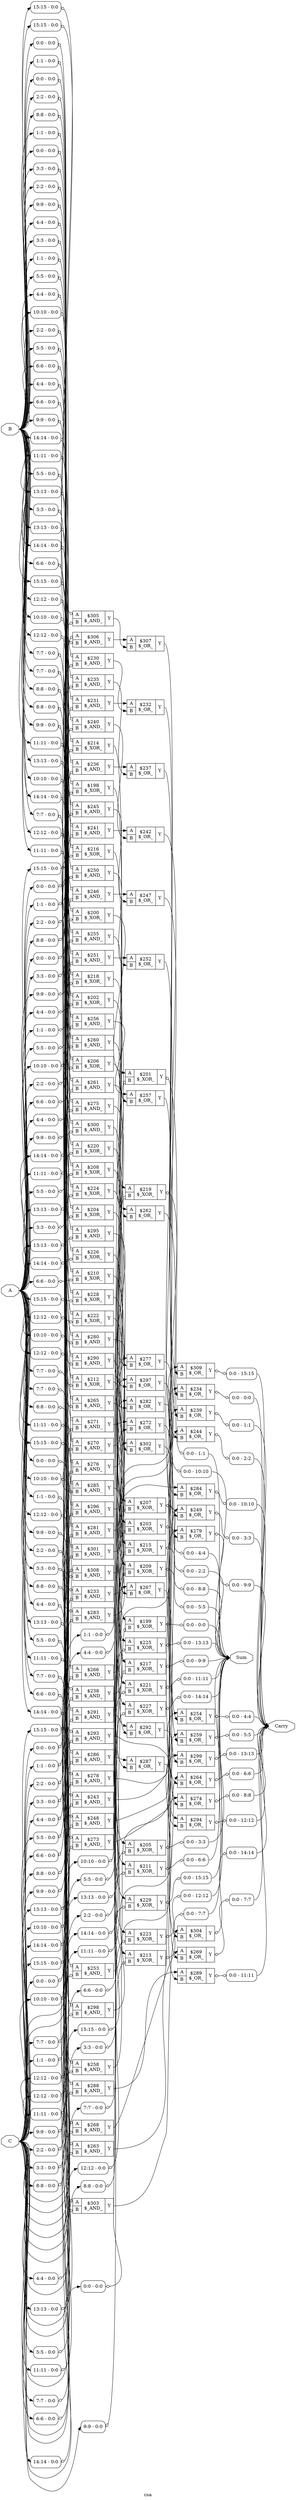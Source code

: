 digraph "csa" {
label="csa";
rankdir="LR";
remincross=true;
n81 [ shape=octagon, label="A", color="black", fontcolor="black" ];
n82 [ shape=octagon, label="B", color="black", fontcolor="black" ];
n83 [ shape=octagon, label="C", color="black", fontcolor="black" ];
n84 [ shape=octagon, label="Carry", color="black", fontcolor="black" ];
n85 [ shape=octagon, label="Sum", color="black", fontcolor="black" ];
c87 [ shape=record, label="{{<p81> A|<p82> B}|$198\n$_XOR_|{<p86> Y}}",  ];
x0 [ shape=record, style=rounded, label="<s0> 0:0 - 0:0 ", color="black", fontcolor="black" ];
x0:e -> c87:p81:w [arrowhead=odiamond, arrowtail=odiamond, dir=both, color="black", fontcolor="black", label=""];
x1 [ shape=record, style=rounded, label="<s0> 0:0 - 0:0 ", color="black", fontcolor="black" ];
x1:e -> c87:p82:w [arrowhead=odiamond, arrowtail=odiamond, dir=both, color="black", fontcolor="black", label=""];
c88 [ shape=record, label="{{<p81> A|<p82> B}|$199\n$_XOR_|{<p86> Y}}",  ];
x2 [ shape=record, style=rounded, label="<s0> 0:0 - 0:0 ", color="black", fontcolor="black" ];
x2:e -> c88:p82:w [arrowhead=odiamond, arrowtail=odiamond, dir=both, color="black", fontcolor="black", label=""];
x3 [ shape=record, style=rounded, label="<s0> 0:0 - 0:0 ", color="black", fontcolor="black" ];
c88:p86:e -> x3:w [arrowhead=odiamond, arrowtail=odiamond, dir=both, color="black", fontcolor="black", label=""];
c89 [ shape=record, label="{{<p81> A|<p82> B}|$200\n$_XOR_|{<p86> Y}}",  ];
x4 [ shape=record, style=rounded, label="<s0> 1:1 - 0:0 ", color="black", fontcolor="black" ];
x4:e -> c89:p81:w [arrowhead=odiamond, arrowtail=odiamond, dir=both, color="black", fontcolor="black", label=""];
x5 [ shape=record, style=rounded, label="<s0> 1:1 - 0:0 ", color="black", fontcolor="black" ];
x5:e -> c89:p82:w [arrowhead=odiamond, arrowtail=odiamond, dir=both, color="black", fontcolor="black", label=""];
c90 [ shape=record, label="{{<p81> A|<p82> B}|$201\n$_XOR_|{<p86> Y}}",  ];
x6 [ shape=record, style=rounded, label="<s0> 1:1 - 0:0 ", color="black", fontcolor="black" ];
x6:e -> c90:p82:w [arrowhead=odiamond, arrowtail=odiamond, dir=both, color="black", fontcolor="black", label=""];
x7 [ shape=record, style=rounded, label="<s0> 0:0 - 1:1 ", color="black", fontcolor="black" ];
c90:p86:e -> x7:w [arrowhead=odiamond, arrowtail=odiamond, dir=both, color="black", fontcolor="black", label=""];
c91 [ shape=record, label="{{<p81> A|<p82> B}|$202\n$_XOR_|{<p86> Y}}",  ];
x8 [ shape=record, style=rounded, label="<s0> 2:2 - 0:0 ", color="black", fontcolor="black" ];
x8:e -> c91:p81:w [arrowhead=odiamond, arrowtail=odiamond, dir=both, color="black", fontcolor="black", label=""];
x9 [ shape=record, style=rounded, label="<s0> 2:2 - 0:0 ", color="black", fontcolor="black" ];
x9:e -> c91:p82:w [arrowhead=odiamond, arrowtail=odiamond, dir=both, color="black", fontcolor="black", label=""];
c92 [ shape=record, label="{{<p81> A|<p82> B}|$203\n$_XOR_|{<p86> Y}}",  ];
x10 [ shape=record, style=rounded, label="<s0> 2:2 - 0:0 ", color="black", fontcolor="black" ];
x10:e -> c92:p82:w [arrowhead=odiamond, arrowtail=odiamond, dir=both, color="black", fontcolor="black", label=""];
x11 [ shape=record, style=rounded, label="<s0> 0:0 - 2:2 ", color="black", fontcolor="black" ];
c92:p86:e -> x11:w [arrowhead=odiamond, arrowtail=odiamond, dir=both, color="black", fontcolor="black", label=""];
c93 [ shape=record, label="{{<p81> A|<p82> B}|$204\n$_XOR_|{<p86> Y}}",  ];
x12 [ shape=record, style=rounded, label="<s0> 3:3 - 0:0 ", color="black", fontcolor="black" ];
x12:e -> c93:p81:w [arrowhead=odiamond, arrowtail=odiamond, dir=both, color="black", fontcolor="black", label=""];
x13 [ shape=record, style=rounded, label="<s0> 3:3 - 0:0 ", color="black", fontcolor="black" ];
x13:e -> c93:p82:w [arrowhead=odiamond, arrowtail=odiamond, dir=both, color="black", fontcolor="black", label=""];
c94 [ shape=record, label="{{<p81> A|<p82> B}|$205\n$_XOR_|{<p86> Y}}",  ];
x14 [ shape=record, style=rounded, label="<s0> 3:3 - 0:0 ", color="black", fontcolor="black" ];
x14:e -> c94:p82:w [arrowhead=odiamond, arrowtail=odiamond, dir=both, color="black", fontcolor="black", label=""];
x15 [ shape=record, style=rounded, label="<s0> 0:0 - 3:3 ", color="black", fontcolor="black" ];
c94:p86:e -> x15:w [arrowhead=odiamond, arrowtail=odiamond, dir=both, color="black", fontcolor="black", label=""];
c95 [ shape=record, label="{{<p81> A|<p82> B}|$206\n$_XOR_|{<p86> Y}}",  ];
x16 [ shape=record, style=rounded, label="<s0> 4:4 - 0:0 ", color="black", fontcolor="black" ];
x16:e -> c95:p81:w [arrowhead=odiamond, arrowtail=odiamond, dir=both, color="black", fontcolor="black", label=""];
x17 [ shape=record, style=rounded, label="<s0> 4:4 - 0:0 ", color="black", fontcolor="black" ];
x17:e -> c95:p82:w [arrowhead=odiamond, arrowtail=odiamond, dir=both, color="black", fontcolor="black", label=""];
c96 [ shape=record, label="{{<p81> A|<p82> B}|$207\n$_XOR_|{<p86> Y}}",  ];
x18 [ shape=record, style=rounded, label="<s0> 4:4 - 0:0 ", color="black", fontcolor="black" ];
x18:e -> c96:p82:w [arrowhead=odiamond, arrowtail=odiamond, dir=both, color="black", fontcolor="black", label=""];
x19 [ shape=record, style=rounded, label="<s0> 0:0 - 4:4 ", color="black", fontcolor="black" ];
c96:p86:e -> x19:w [arrowhead=odiamond, arrowtail=odiamond, dir=both, color="black", fontcolor="black", label=""];
c97 [ shape=record, label="{{<p81> A|<p82> B}|$208\n$_XOR_|{<p86> Y}}",  ];
x20 [ shape=record, style=rounded, label="<s0> 5:5 - 0:0 ", color="black", fontcolor="black" ];
x20:e -> c97:p81:w [arrowhead=odiamond, arrowtail=odiamond, dir=both, color="black", fontcolor="black", label=""];
x21 [ shape=record, style=rounded, label="<s0> 5:5 - 0:0 ", color="black", fontcolor="black" ];
x21:e -> c97:p82:w [arrowhead=odiamond, arrowtail=odiamond, dir=both, color="black", fontcolor="black", label=""];
c98 [ shape=record, label="{{<p81> A|<p82> B}|$209\n$_XOR_|{<p86> Y}}",  ];
x22 [ shape=record, style=rounded, label="<s0> 5:5 - 0:0 ", color="black", fontcolor="black" ];
x22:e -> c98:p82:w [arrowhead=odiamond, arrowtail=odiamond, dir=both, color="black", fontcolor="black", label=""];
x23 [ shape=record, style=rounded, label="<s0> 0:0 - 5:5 ", color="black", fontcolor="black" ];
c98:p86:e -> x23:w [arrowhead=odiamond, arrowtail=odiamond, dir=both, color="black", fontcolor="black", label=""];
c99 [ shape=record, label="{{<p81> A|<p82> B}|$210\n$_XOR_|{<p86> Y}}",  ];
x24 [ shape=record, style=rounded, label="<s0> 6:6 - 0:0 ", color="black", fontcolor="black" ];
x24:e -> c99:p81:w [arrowhead=odiamond, arrowtail=odiamond, dir=both, color="black", fontcolor="black", label=""];
x25 [ shape=record, style=rounded, label="<s0> 6:6 - 0:0 ", color="black", fontcolor="black" ];
x25:e -> c99:p82:w [arrowhead=odiamond, arrowtail=odiamond, dir=both, color="black", fontcolor="black", label=""];
c100 [ shape=record, label="{{<p81> A|<p82> B}|$211\n$_XOR_|{<p86> Y}}",  ];
x26 [ shape=record, style=rounded, label="<s0> 6:6 - 0:0 ", color="black", fontcolor="black" ];
x26:e -> c100:p82:w [arrowhead=odiamond, arrowtail=odiamond, dir=both, color="black", fontcolor="black", label=""];
x27 [ shape=record, style=rounded, label="<s0> 0:0 - 6:6 ", color="black", fontcolor="black" ];
c100:p86:e -> x27:w [arrowhead=odiamond, arrowtail=odiamond, dir=both, color="black", fontcolor="black", label=""];
c101 [ shape=record, label="{{<p81> A|<p82> B}|$212\n$_XOR_|{<p86> Y}}",  ];
x28 [ shape=record, style=rounded, label="<s0> 7:7 - 0:0 ", color="black", fontcolor="black" ];
x28:e -> c101:p81:w [arrowhead=odiamond, arrowtail=odiamond, dir=both, color="black", fontcolor="black", label=""];
x29 [ shape=record, style=rounded, label="<s0> 7:7 - 0:0 ", color="black", fontcolor="black" ];
x29:e -> c101:p82:w [arrowhead=odiamond, arrowtail=odiamond, dir=both, color="black", fontcolor="black", label=""];
c102 [ shape=record, label="{{<p81> A|<p82> B}|$213\n$_XOR_|{<p86> Y}}",  ];
x30 [ shape=record, style=rounded, label="<s0> 7:7 - 0:0 ", color="black", fontcolor="black" ];
x30:e -> c102:p82:w [arrowhead=odiamond, arrowtail=odiamond, dir=both, color="black", fontcolor="black", label=""];
x31 [ shape=record, style=rounded, label="<s0> 0:0 - 7:7 ", color="black", fontcolor="black" ];
c102:p86:e -> x31:w [arrowhead=odiamond, arrowtail=odiamond, dir=both, color="black", fontcolor="black", label=""];
c103 [ shape=record, label="{{<p81> A|<p82> B}|$214\n$_XOR_|{<p86> Y}}",  ];
x32 [ shape=record, style=rounded, label="<s0> 8:8 - 0:0 ", color="black", fontcolor="black" ];
x32:e -> c103:p81:w [arrowhead=odiamond, arrowtail=odiamond, dir=both, color="black", fontcolor="black", label=""];
x33 [ shape=record, style=rounded, label="<s0> 8:8 - 0:0 ", color="black", fontcolor="black" ];
x33:e -> c103:p82:w [arrowhead=odiamond, arrowtail=odiamond, dir=both, color="black", fontcolor="black", label=""];
c104 [ shape=record, label="{{<p81> A|<p82> B}|$215\n$_XOR_|{<p86> Y}}",  ];
x34 [ shape=record, style=rounded, label="<s0> 8:8 - 0:0 ", color="black", fontcolor="black" ];
x34:e -> c104:p82:w [arrowhead=odiamond, arrowtail=odiamond, dir=both, color="black", fontcolor="black", label=""];
x35 [ shape=record, style=rounded, label="<s0> 0:0 - 8:8 ", color="black", fontcolor="black" ];
c104:p86:e -> x35:w [arrowhead=odiamond, arrowtail=odiamond, dir=both, color="black", fontcolor="black", label=""];
c105 [ shape=record, label="{{<p81> A|<p82> B}|$216\n$_XOR_|{<p86> Y}}",  ];
x36 [ shape=record, style=rounded, label="<s0> 9:9 - 0:0 ", color="black", fontcolor="black" ];
x36:e -> c105:p81:w [arrowhead=odiamond, arrowtail=odiamond, dir=both, color="black", fontcolor="black", label=""];
x37 [ shape=record, style=rounded, label="<s0> 9:9 - 0:0 ", color="black", fontcolor="black" ];
x37:e -> c105:p82:w [arrowhead=odiamond, arrowtail=odiamond, dir=both, color="black", fontcolor="black", label=""];
c106 [ shape=record, label="{{<p81> A|<p82> B}|$217\n$_XOR_|{<p86> Y}}",  ];
x38 [ shape=record, style=rounded, label="<s0> 9:9 - 0:0 ", color="black", fontcolor="black" ];
x38:e -> c106:p82:w [arrowhead=odiamond, arrowtail=odiamond, dir=both, color="black", fontcolor="black", label=""];
x39 [ shape=record, style=rounded, label="<s0> 0:0 - 9:9 ", color="black", fontcolor="black" ];
c106:p86:e -> x39:w [arrowhead=odiamond, arrowtail=odiamond, dir=both, color="black", fontcolor="black", label=""];
c107 [ shape=record, label="{{<p81> A|<p82> B}|$218\n$_XOR_|{<p86> Y}}",  ];
x40 [ shape=record, style=rounded, label="<s0> 10:10 - 0:0 ", color="black", fontcolor="black" ];
x40:e -> c107:p81:w [arrowhead=odiamond, arrowtail=odiamond, dir=both, color="black", fontcolor="black", label=""];
x41 [ shape=record, style=rounded, label="<s0> 10:10 - 0:0 ", color="black", fontcolor="black" ];
x41:e -> c107:p82:w [arrowhead=odiamond, arrowtail=odiamond, dir=both, color="black", fontcolor="black", label=""];
c108 [ shape=record, label="{{<p81> A|<p82> B}|$219\n$_XOR_|{<p86> Y}}",  ];
x42 [ shape=record, style=rounded, label="<s0> 10:10 - 0:0 ", color="black", fontcolor="black" ];
x42:e -> c108:p82:w [arrowhead=odiamond, arrowtail=odiamond, dir=both, color="black", fontcolor="black", label=""];
x43 [ shape=record, style=rounded, label="<s0> 0:0 - 10:10 ", color="black", fontcolor="black" ];
c108:p86:e -> x43:w [arrowhead=odiamond, arrowtail=odiamond, dir=both, color="black", fontcolor="black", label=""];
c109 [ shape=record, label="{{<p81> A|<p82> B}|$220\n$_XOR_|{<p86> Y}}",  ];
x44 [ shape=record, style=rounded, label="<s0> 11:11 - 0:0 ", color="black", fontcolor="black" ];
x44:e -> c109:p81:w [arrowhead=odiamond, arrowtail=odiamond, dir=both, color="black", fontcolor="black", label=""];
x45 [ shape=record, style=rounded, label="<s0> 11:11 - 0:0 ", color="black", fontcolor="black" ];
x45:e -> c109:p82:w [arrowhead=odiamond, arrowtail=odiamond, dir=both, color="black", fontcolor="black", label=""];
c110 [ shape=record, label="{{<p81> A|<p82> B}|$221\n$_XOR_|{<p86> Y}}",  ];
x46 [ shape=record, style=rounded, label="<s0> 11:11 - 0:0 ", color="black", fontcolor="black" ];
x46:e -> c110:p82:w [arrowhead=odiamond, arrowtail=odiamond, dir=both, color="black", fontcolor="black", label=""];
x47 [ shape=record, style=rounded, label="<s0> 0:0 - 11:11 ", color="black", fontcolor="black" ];
c110:p86:e -> x47:w [arrowhead=odiamond, arrowtail=odiamond, dir=both, color="black", fontcolor="black", label=""];
c111 [ shape=record, label="{{<p81> A|<p82> B}|$222\n$_XOR_|{<p86> Y}}",  ];
x48 [ shape=record, style=rounded, label="<s0> 12:12 - 0:0 ", color="black", fontcolor="black" ];
x48:e -> c111:p81:w [arrowhead=odiamond, arrowtail=odiamond, dir=both, color="black", fontcolor="black", label=""];
x49 [ shape=record, style=rounded, label="<s0> 12:12 - 0:0 ", color="black", fontcolor="black" ];
x49:e -> c111:p82:w [arrowhead=odiamond, arrowtail=odiamond, dir=both, color="black", fontcolor="black", label=""];
c112 [ shape=record, label="{{<p81> A|<p82> B}|$223\n$_XOR_|{<p86> Y}}",  ];
x50 [ shape=record, style=rounded, label="<s0> 12:12 - 0:0 ", color="black", fontcolor="black" ];
x50:e -> c112:p82:w [arrowhead=odiamond, arrowtail=odiamond, dir=both, color="black", fontcolor="black", label=""];
x51 [ shape=record, style=rounded, label="<s0> 0:0 - 12:12 ", color="black", fontcolor="black" ];
c112:p86:e -> x51:w [arrowhead=odiamond, arrowtail=odiamond, dir=both, color="black", fontcolor="black", label=""];
c113 [ shape=record, label="{{<p81> A|<p82> B}|$224\n$_XOR_|{<p86> Y}}",  ];
x52 [ shape=record, style=rounded, label="<s0> 13:13 - 0:0 ", color="black", fontcolor="black" ];
x52:e -> c113:p81:w [arrowhead=odiamond, arrowtail=odiamond, dir=both, color="black", fontcolor="black", label=""];
x53 [ shape=record, style=rounded, label="<s0> 13:13 - 0:0 ", color="black", fontcolor="black" ];
x53:e -> c113:p82:w [arrowhead=odiamond, arrowtail=odiamond, dir=both, color="black", fontcolor="black", label=""];
c114 [ shape=record, label="{{<p81> A|<p82> B}|$225\n$_XOR_|{<p86> Y}}",  ];
x54 [ shape=record, style=rounded, label="<s0> 13:13 - 0:0 ", color="black", fontcolor="black" ];
x54:e -> c114:p82:w [arrowhead=odiamond, arrowtail=odiamond, dir=both, color="black", fontcolor="black", label=""];
x55 [ shape=record, style=rounded, label="<s0> 0:0 - 13:13 ", color="black", fontcolor="black" ];
c114:p86:e -> x55:w [arrowhead=odiamond, arrowtail=odiamond, dir=both, color="black", fontcolor="black", label=""];
c115 [ shape=record, label="{{<p81> A|<p82> B}|$226\n$_XOR_|{<p86> Y}}",  ];
x56 [ shape=record, style=rounded, label="<s0> 14:14 - 0:0 ", color="black", fontcolor="black" ];
x56:e -> c115:p81:w [arrowhead=odiamond, arrowtail=odiamond, dir=both, color="black", fontcolor="black", label=""];
x57 [ shape=record, style=rounded, label="<s0> 14:14 - 0:0 ", color="black", fontcolor="black" ];
x57:e -> c115:p82:w [arrowhead=odiamond, arrowtail=odiamond, dir=both, color="black", fontcolor="black", label=""];
c116 [ shape=record, label="{{<p81> A|<p82> B}|$227\n$_XOR_|{<p86> Y}}",  ];
x58 [ shape=record, style=rounded, label="<s0> 14:14 - 0:0 ", color="black", fontcolor="black" ];
x58:e -> c116:p82:w [arrowhead=odiamond, arrowtail=odiamond, dir=both, color="black", fontcolor="black", label=""];
x59 [ shape=record, style=rounded, label="<s0> 0:0 - 14:14 ", color="black", fontcolor="black" ];
c116:p86:e -> x59:w [arrowhead=odiamond, arrowtail=odiamond, dir=both, color="black", fontcolor="black", label=""];
c117 [ shape=record, label="{{<p81> A|<p82> B}|$228\n$_XOR_|{<p86> Y}}",  ];
x60 [ shape=record, style=rounded, label="<s0> 15:15 - 0:0 ", color="black", fontcolor="black" ];
x60:e -> c117:p81:w [arrowhead=odiamond, arrowtail=odiamond, dir=both, color="black", fontcolor="black", label=""];
x61 [ shape=record, style=rounded, label="<s0> 15:15 - 0:0 ", color="black", fontcolor="black" ];
x61:e -> c117:p82:w [arrowhead=odiamond, arrowtail=odiamond, dir=both, color="black", fontcolor="black", label=""];
c118 [ shape=record, label="{{<p81> A|<p82> B}|$229\n$_XOR_|{<p86> Y}}",  ];
x62 [ shape=record, style=rounded, label="<s0> 15:15 - 0:0 ", color="black", fontcolor="black" ];
x62:e -> c118:p82:w [arrowhead=odiamond, arrowtail=odiamond, dir=both, color="black", fontcolor="black", label=""];
x63 [ shape=record, style=rounded, label="<s0> 0:0 - 15:15 ", color="black", fontcolor="black" ];
c118:p86:e -> x63:w [arrowhead=odiamond, arrowtail=odiamond, dir=both, color="black", fontcolor="black", label=""];
c119 [ shape=record, label="{{<p81> A|<p82> B}|$230\n$_AND_|{<p86> Y}}",  ];
x64 [ shape=record, style=rounded, label="<s0> 0:0 - 0:0 ", color="black", fontcolor="black" ];
x64:e -> c119:p81:w [arrowhead=odiamond, arrowtail=odiamond, dir=both, color="black", fontcolor="black", label=""];
x65 [ shape=record, style=rounded, label="<s0> 0:0 - 0:0 ", color="black", fontcolor="black" ];
x65:e -> c119:p82:w [arrowhead=odiamond, arrowtail=odiamond, dir=both, color="black", fontcolor="black", label=""];
c120 [ shape=record, label="{{<p81> A|<p82> B}|$231\n$_AND_|{<p86> Y}}",  ];
x66 [ shape=record, style=rounded, label="<s0> 0:0 - 0:0 ", color="black", fontcolor="black" ];
x66:e -> c120:p81:w [arrowhead=odiamond, arrowtail=odiamond, dir=both, color="black", fontcolor="black", label=""];
x67 [ shape=record, style=rounded, label="<s0> 0:0 - 0:0 ", color="black", fontcolor="black" ];
x67:e -> c120:p82:w [arrowhead=odiamond, arrowtail=odiamond, dir=both, color="black", fontcolor="black", label=""];
c121 [ shape=record, label="{{<p81> A|<p82> B}|$232\n$_OR_|{<p86> Y}}",  ];
c122 [ shape=record, label="{{<p81> A|<p82> B}|$233\n$_AND_|{<p86> Y}}",  ];
x68 [ shape=record, style=rounded, label="<s0> 0:0 - 0:0 ", color="black", fontcolor="black" ];
x68:e -> c122:p81:w [arrowhead=odiamond, arrowtail=odiamond, dir=both, color="black", fontcolor="black", label=""];
x69 [ shape=record, style=rounded, label="<s0> 0:0 - 0:0 ", color="black", fontcolor="black" ];
x69:e -> c122:p82:w [arrowhead=odiamond, arrowtail=odiamond, dir=both, color="black", fontcolor="black", label=""];
c123 [ shape=record, label="{{<p81> A|<p82> B}|$234\n$_OR_|{<p86> Y}}",  ];
x70 [ shape=record, style=rounded, label="<s0> 0:0 - 0:0 ", color="black", fontcolor="black" ];
c123:p86:e -> x70:w [arrowhead=odiamond, arrowtail=odiamond, dir=both, color="black", fontcolor="black", label=""];
c124 [ shape=record, label="{{<p81> A|<p82> B}|$235\n$_AND_|{<p86> Y}}",  ];
x71 [ shape=record, style=rounded, label="<s0> 1:1 - 0:0 ", color="black", fontcolor="black" ];
x71:e -> c124:p81:w [arrowhead=odiamond, arrowtail=odiamond, dir=both, color="black", fontcolor="black", label=""];
x72 [ shape=record, style=rounded, label="<s0> 1:1 - 0:0 ", color="black", fontcolor="black" ];
x72:e -> c124:p82:w [arrowhead=odiamond, arrowtail=odiamond, dir=both, color="black", fontcolor="black", label=""];
c125 [ shape=record, label="{{<p81> A|<p82> B}|$236\n$_AND_|{<p86> Y}}",  ];
x73 [ shape=record, style=rounded, label="<s0> 1:1 - 0:0 ", color="black", fontcolor="black" ];
x73:e -> c125:p81:w [arrowhead=odiamond, arrowtail=odiamond, dir=both, color="black", fontcolor="black", label=""];
x74 [ shape=record, style=rounded, label="<s0> 1:1 - 0:0 ", color="black", fontcolor="black" ];
x74:e -> c125:p82:w [arrowhead=odiamond, arrowtail=odiamond, dir=both, color="black", fontcolor="black", label=""];
c126 [ shape=record, label="{{<p81> A|<p82> B}|$237\n$_OR_|{<p86> Y}}",  ];
c127 [ shape=record, label="{{<p81> A|<p82> B}|$238\n$_AND_|{<p86> Y}}",  ];
x75 [ shape=record, style=rounded, label="<s0> 1:1 - 0:0 ", color="black", fontcolor="black" ];
x75:e -> c127:p81:w [arrowhead=odiamond, arrowtail=odiamond, dir=both, color="black", fontcolor="black", label=""];
x76 [ shape=record, style=rounded, label="<s0> 1:1 - 0:0 ", color="black", fontcolor="black" ];
x76:e -> c127:p82:w [arrowhead=odiamond, arrowtail=odiamond, dir=both, color="black", fontcolor="black", label=""];
c128 [ shape=record, label="{{<p81> A|<p82> B}|$239\n$_OR_|{<p86> Y}}",  ];
x77 [ shape=record, style=rounded, label="<s0> 0:0 - 1:1 ", color="black", fontcolor="black" ];
c128:p86:e -> x77:w [arrowhead=odiamond, arrowtail=odiamond, dir=both, color="black", fontcolor="black", label=""];
c129 [ shape=record, label="{{<p81> A|<p82> B}|$240\n$_AND_|{<p86> Y}}",  ];
x78 [ shape=record, style=rounded, label="<s0> 2:2 - 0:0 ", color="black", fontcolor="black" ];
x78:e -> c129:p81:w [arrowhead=odiamond, arrowtail=odiamond, dir=both, color="black", fontcolor="black", label=""];
x79 [ shape=record, style=rounded, label="<s0> 2:2 - 0:0 ", color="black", fontcolor="black" ];
x79:e -> c129:p82:w [arrowhead=odiamond, arrowtail=odiamond, dir=both, color="black", fontcolor="black", label=""];
c130 [ shape=record, label="{{<p81> A|<p82> B}|$241\n$_AND_|{<p86> Y}}",  ];
x80 [ shape=record, style=rounded, label="<s0> 2:2 - 0:0 ", color="black", fontcolor="black" ];
x80:e -> c130:p81:w [arrowhead=odiamond, arrowtail=odiamond, dir=both, color="black", fontcolor="black", label=""];
x81 [ shape=record, style=rounded, label="<s0> 2:2 - 0:0 ", color="black", fontcolor="black" ];
x81:e -> c130:p82:w [arrowhead=odiamond, arrowtail=odiamond, dir=both, color="black", fontcolor="black", label=""];
c131 [ shape=record, label="{{<p81> A|<p82> B}|$242\n$_OR_|{<p86> Y}}",  ];
c132 [ shape=record, label="{{<p81> A|<p82> B}|$243\n$_AND_|{<p86> Y}}",  ];
x82 [ shape=record, style=rounded, label="<s0> 2:2 - 0:0 ", color="black", fontcolor="black" ];
x82:e -> c132:p81:w [arrowhead=odiamond, arrowtail=odiamond, dir=both, color="black", fontcolor="black", label=""];
x83 [ shape=record, style=rounded, label="<s0> 2:2 - 0:0 ", color="black", fontcolor="black" ];
x83:e -> c132:p82:w [arrowhead=odiamond, arrowtail=odiamond, dir=both, color="black", fontcolor="black", label=""];
c133 [ shape=record, label="{{<p81> A|<p82> B}|$244\n$_OR_|{<p86> Y}}",  ];
x84 [ shape=record, style=rounded, label="<s0> 0:0 - 2:2 ", color="black", fontcolor="black" ];
c133:p86:e -> x84:w [arrowhead=odiamond, arrowtail=odiamond, dir=both, color="black", fontcolor="black", label=""];
c134 [ shape=record, label="{{<p81> A|<p82> B}|$245\n$_AND_|{<p86> Y}}",  ];
x85 [ shape=record, style=rounded, label="<s0> 3:3 - 0:0 ", color="black", fontcolor="black" ];
x85:e -> c134:p81:w [arrowhead=odiamond, arrowtail=odiamond, dir=both, color="black", fontcolor="black", label=""];
x86 [ shape=record, style=rounded, label="<s0> 3:3 - 0:0 ", color="black", fontcolor="black" ];
x86:e -> c134:p82:w [arrowhead=odiamond, arrowtail=odiamond, dir=both, color="black", fontcolor="black", label=""];
c135 [ shape=record, label="{{<p81> A|<p82> B}|$246\n$_AND_|{<p86> Y}}",  ];
x87 [ shape=record, style=rounded, label="<s0> 3:3 - 0:0 ", color="black", fontcolor="black" ];
x87:e -> c135:p81:w [arrowhead=odiamond, arrowtail=odiamond, dir=both, color="black", fontcolor="black", label=""];
x88 [ shape=record, style=rounded, label="<s0> 3:3 - 0:0 ", color="black", fontcolor="black" ];
x88:e -> c135:p82:w [arrowhead=odiamond, arrowtail=odiamond, dir=both, color="black", fontcolor="black", label=""];
c136 [ shape=record, label="{{<p81> A|<p82> B}|$247\n$_OR_|{<p86> Y}}",  ];
c137 [ shape=record, label="{{<p81> A|<p82> B}|$248\n$_AND_|{<p86> Y}}",  ];
x89 [ shape=record, style=rounded, label="<s0> 3:3 - 0:0 ", color="black", fontcolor="black" ];
x89:e -> c137:p81:w [arrowhead=odiamond, arrowtail=odiamond, dir=both, color="black", fontcolor="black", label=""];
x90 [ shape=record, style=rounded, label="<s0> 3:3 - 0:0 ", color="black", fontcolor="black" ];
x90:e -> c137:p82:w [arrowhead=odiamond, arrowtail=odiamond, dir=both, color="black", fontcolor="black", label=""];
c138 [ shape=record, label="{{<p81> A|<p82> B}|$249\n$_OR_|{<p86> Y}}",  ];
x91 [ shape=record, style=rounded, label="<s0> 0:0 - 3:3 ", color="black", fontcolor="black" ];
c138:p86:e -> x91:w [arrowhead=odiamond, arrowtail=odiamond, dir=both, color="black", fontcolor="black", label=""];
c139 [ shape=record, label="{{<p81> A|<p82> B}|$250\n$_AND_|{<p86> Y}}",  ];
x92 [ shape=record, style=rounded, label="<s0> 4:4 - 0:0 ", color="black", fontcolor="black" ];
x92:e -> c139:p81:w [arrowhead=odiamond, arrowtail=odiamond, dir=both, color="black", fontcolor="black", label=""];
x93 [ shape=record, style=rounded, label="<s0> 4:4 - 0:0 ", color="black", fontcolor="black" ];
x93:e -> c139:p82:w [arrowhead=odiamond, arrowtail=odiamond, dir=both, color="black", fontcolor="black", label=""];
c140 [ shape=record, label="{{<p81> A|<p82> B}|$251\n$_AND_|{<p86> Y}}",  ];
x94 [ shape=record, style=rounded, label="<s0> 4:4 - 0:0 ", color="black", fontcolor="black" ];
x94:e -> c140:p81:w [arrowhead=odiamond, arrowtail=odiamond, dir=both, color="black", fontcolor="black", label=""];
x95 [ shape=record, style=rounded, label="<s0> 4:4 - 0:0 ", color="black", fontcolor="black" ];
x95:e -> c140:p82:w [arrowhead=odiamond, arrowtail=odiamond, dir=both, color="black", fontcolor="black", label=""];
c141 [ shape=record, label="{{<p81> A|<p82> B}|$252\n$_OR_|{<p86> Y}}",  ];
c142 [ shape=record, label="{{<p81> A|<p82> B}|$253\n$_AND_|{<p86> Y}}",  ];
x96 [ shape=record, style=rounded, label="<s0> 4:4 - 0:0 ", color="black", fontcolor="black" ];
x96:e -> c142:p81:w [arrowhead=odiamond, arrowtail=odiamond, dir=both, color="black", fontcolor="black", label=""];
x97 [ shape=record, style=rounded, label="<s0> 4:4 - 0:0 ", color="black", fontcolor="black" ];
x97:e -> c142:p82:w [arrowhead=odiamond, arrowtail=odiamond, dir=both, color="black", fontcolor="black", label=""];
c143 [ shape=record, label="{{<p81> A|<p82> B}|$254\n$_OR_|{<p86> Y}}",  ];
x98 [ shape=record, style=rounded, label="<s0> 0:0 - 4:4 ", color="black", fontcolor="black" ];
c143:p86:e -> x98:w [arrowhead=odiamond, arrowtail=odiamond, dir=both, color="black", fontcolor="black", label=""];
c144 [ shape=record, label="{{<p81> A|<p82> B}|$255\n$_AND_|{<p86> Y}}",  ];
x99 [ shape=record, style=rounded, label="<s0> 5:5 - 0:0 ", color="black", fontcolor="black" ];
x99:e -> c144:p81:w [arrowhead=odiamond, arrowtail=odiamond, dir=both, color="black", fontcolor="black", label=""];
x100 [ shape=record, style=rounded, label="<s0> 5:5 - 0:0 ", color="black", fontcolor="black" ];
x100:e -> c144:p82:w [arrowhead=odiamond, arrowtail=odiamond, dir=both, color="black", fontcolor="black", label=""];
c145 [ shape=record, label="{{<p81> A|<p82> B}|$256\n$_AND_|{<p86> Y}}",  ];
x101 [ shape=record, style=rounded, label="<s0> 5:5 - 0:0 ", color="black", fontcolor="black" ];
x101:e -> c145:p81:w [arrowhead=odiamond, arrowtail=odiamond, dir=both, color="black", fontcolor="black", label=""];
x102 [ shape=record, style=rounded, label="<s0> 5:5 - 0:0 ", color="black", fontcolor="black" ];
x102:e -> c145:p82:w [arrowhead=odiamond, arrowtail=odiamond, dir=both, color="black", fontcolor="black", label=""];
c146 [ shape=record, label="{{<p81> A|<p82> B}|$257\n$_OR_|{<p86> Y}}",  ];
c147 [ shape=record, label="{{<p81> A|<p82> B}|$258\n$_AND_|{<p86> Y}}",  ];
x103 [ shape=record, style=rounded, label="<s0> 5:5 - 0:0 ", color="black", fontcolor="black" ];
x103:e -> c147:p81:w [arrowhead=odiamond, arrowtail=odiamond, dir=both, color="black", fontcolor="black", label=""];
x104 [ shape=record, style=rounded, label="<s0> 5:5 - 0:0 ", color="black", fontcolor="black" ];
x104:e -> c147:p82:w [arrowhead=odiamond, arrowtail=odiamond, dir=both, color="black", fontcolor="black", label=""];
c148 [ shape=record, label="{{<p81> A|<p82> B}|$259\n$_OR_|{<p86> Y}}",  ];
x105 [ shape=record, style=rounded, label="<s0> 0:0 - 5:5 ", color="black", fontcolor="black" ];
c148:p86:e -> x105:w [arrowhead=odiamond, arrowtail=odiamond, dir=both, color="black", fontcolor="black", label=""];
c149 [ shape=record, label="{{<p81> A|<p82> B}|$260\n$_AND_|{<p86> Y}}",  ];
x106 [ shape=record, style=rounded, label="<s0> 6:6 - 0:0 ", color="black", fontcolor="black" ];
x106:e -> c149:p81:w [arrowhead=odiamond, arrowtail=odiamond, dir=both, color="black", fontcolor="black", label=""];
x107 [ shape=record, style=rounded, label="<s0> 6:6 - 0:0 ", color="black", fontcolor="black" ];
x107:e -> c149:p82:w [arrowhead=odiamond, arrowtail=odiamond, dir=both, color="black", fontcolor="black", label=""];
c150 [ shape=record, label="{{<p81> A|<p82> B}|$261\n$_AND_|{<p86> Y}}",  ];
x108 [ shape=record, style=rounded, label="<s0> 6:6 - 0:0 ", color="black", fontcolor="black" ];
x108:e -> c150:p81:w [arrowhead=odiamond, arrowtail=odiamond, dir=both, color="black", fontcolor="black", label=""];
x109 [ shape=record, style=rounded, label="<s0> 6:6 - 0:0 ", color="black", fontcolor="black" ];
x109:e -> c150:p82:w [arrowhead=odiamond, arrowtail=odiamond, dir=both, color="black", fontcolor="black", label=""];
c151 [ shape=record, label="{{<p81> A|<p82> B}|$262\n$_OR_|{<p86> Y}}",  ];
c152 [ shape=record, label="{{<p81> A|<p82> B}|$263\n$_AND_|{<p86> Y}}",  ];
x110 [ shape=record, style=rounded, label="<s0> 6:6 - 0:0 ", color="black", fontcolor="black" ];
x110:e -> c152:p81:w [arrowhead=odiamond, arrowtail=odiamond, dir=both, color="black", fontcolor="black", label=""];
x111 [ shape=record, style=rounded, label="<s0> 6:6 - 0:0 ", color="black", fontcolor="black" ];
x111:e -> c152:p82:w [arrowhead=odiamond, arrowtail=odiamond, dir=both, color="black", fontcolor="black", label=""];
c153 [ shape=record, label="{{<p81> A|<p82> B}|$264\n$_OR_|{<p86> Y}}",  ];
x112 [ shape=record, style=rounded, label="<s0> 0:0 - 6:6 ", color="black", fontcolor="black" ];
c153:p86:e -> x112:w [arrowhead=odiamond, arrowtail=odiamond, dir=both, color="black", fontcolor="black", label=""];
c154 [ shape=record, label="{{<p81> A|<p82> B}|$265\n$_AND_|{<p86> Y}}",  ];
x113 [ shape=record, style=rounded, label="<s0> 7:7 - 0:0 ", color="black", fontcolor="black" ];
x113:e -> c154:p81:w [arrowhead=odiamond, arrowtail=odiamond, dir=both, color="black", fontcolor="black", label=""];
x114 [ shape=record, style=rounded, label="<s0> 7:7 - 0:0 ", color="black", fontcolor="black" ];
x114:e -> c154:p82:w [arrowhead=odiamond, arrowtail=odiamond, dir=both, color="black", fontcolor="black", label=""];
c155 [ shape=record, label="{{<p81> A|<p82> B}|$266\n$_AND_|{<p86> Y}}",  ];
x115 [ shape=record, style=rounded, label="<s0> 7:7 - 0:0 ", color="black", fontcolor="black" ];
x115:e -> c155:p81:w [arrowhead=odiamond, arrowtail=odiamond, dir=both, color="black", fontcolor="black", label=""];
x116 [ shape=record, style=rounded, label="<s0> 7:7 - 0:0 ", color="black", fontcolor="black" ];
x116:e -> c155:p82:w [arrowhead=odiamond, arrowtail=odiamond, dir=both, color="black", fontcolor="black", label=""];
c156 [ shape=record, label="{{<p81> A|<p82> B}|$267\n$_OR_|{<p86> Y}}",  ];
c157 [ shape=record, label="{{<p81> A|<p82> B}|$268\n$_AND_|{<p86> Y}}",  ];
x117 [ shape=record, style=rounded, label="<s0> 7:7 - 0:0 ", color="black", fontcolor="black" ];
x117:e -> c157:p81:w [arrowhead=odiamond, arrowtail=odiamond, dir=both, color="black", fontcolor="black", label=""];
x118 [ shape=record, style=rounded, label="<s0> 7:7 - 0:0 ", color="black", fontcolor="black" ];
x118:e -> c157:p82:w [arrowhead=odiamond, arrowtail=odiamond, dir=both, color="black", fontcolor="black", label=""];
c158 [ shape=record, label="{{<p81> A|<p82> B}|$269\n$_OR_|{<p86> Y}}",  ];
x119 [ shape=record, style=rounded, label="<s0> 0:0 - 7:7 ", color="black", fontcolor="black" ];
c158:p86:e -> x119:w [arrowhead=odiamond, arrowtail=odiamond, dir=both, color="black", fontcolor="black", label=""];
c159 [ shape=record, label="{{<p81> A|<p82> B}|$270\n$_AND_|{<p86> Y}}",  ];
x120 [ shape=record, style=rounded, label="<s0> 8:8 - 0:0 ", color="black", fontcolor="black" ];
x120:e -> c159:p81:w [arrowhead=odiamond, arrowtail=odiamond, dir=both, color="black", fontcolor="black", label=""];
x121 [ shape=record, style=rounded, label="<s0> 8:8 - 0:0 ", color="black", fontcolor="black" ];
x121:e -> c159:p82:w [arrowhead=odiamond, arrowtail=odiamond, dir=both, color="black", fontcolor="black", label=""];
c160 [ shape=record, label="{{<p81> A|<p82> B}|$271\n$_AND_|{<p86> Y}}",  ];
x122 [ shape=record, style=rounded, label="<s0> 8:8 - 0:0 ", color="black", fontcolor="black" ];
x122:e -> c160:p81:w [arrowhead=odiamond, arrowtail=odiamond, dir=both, color="black", fontcolor="black", label=""];
x123 [ shape=record, style=rounded, label="<s0> 8:8 - 0:0 ", color="black", fontcolor="black" ];
x123:e -> c160:p82:w [arrowhead=odiamond, arrowtail=odiamond, dir=both, color="black", fontcolor="black", label=""];
c161 [ shape=record, label="{{<p81> A|<p82> B}|$272\n$_OR_|{<p86> Y}}",  ];
c162 [ shape=record, label="{{<p81> A|<p82> B}|$273\n$_AND_|{<p86> Y}}",  ];
x124 [ shape=record, style=rounded, label="<s0> 8:8 - 0:0 ", color="black", fontcolor="black" ];
x124:e -> c162:p81:w [arrowhead=odiamond, arrowtail=odiamond, dir=both, color="black", fontcolor="black", label=""];
x125 [ shape=record, style=rounded, label="<s0> 8:8 - 0:0 ", color="black", fontcolor="black" ];
x125:e -> c162:p82:w [arrowhead=odiamond, arrowtail=odiamond, dir=both, color="black", fontcolor="black", label=""];
c163 [ shape=record, label="{{<p81> A|<p82> B}|$274\n$_OR_|{<p86> Y}}",  ];
x126 [ shape=record, style=rounded, label="<s0> 0:0 - 8:8 ", color="black", fontcolor="black" ];
c163:p86:e -> x126:w [arrowhead=odiamond, arrowtail=odiamond, dir=both, color="black", fontcolor="black", label=""];
c164 [ shape=record, label="{{<p81> A|<p82> B}|$275\n$_AND_|{<p86> Y}}",  ];
x127 [ shape=record, style=rounded, label="<s0> 9:9 - 0:0 ", color="black", fontcolor="black" ];
x127:e -> c164:p81:w [arrowhead=odiamond, arrowtail=odiamond, dir=both, color="black", fontcolor="black", label=""];
x128 [ shape=record, style=rounded, label="<s0> 9:9 - 0:0 ", color="black", fontcolor="black" ];
x128:e -> c164:p82:w [arrowhead=odiamond, arrowtail=odiamond, dir=both, color="black", fontcolor="black", label=""];
c165 [ shape=record, label="{{<p81> A|<p82> B}|$276\n$_AND_|{<p86> Y}}",  ];
x129 [ shape=record, style=rounded, label="<s0> 9:9 - 0:0 ", color="black", fontcolor="black" ];
x129:e -> c165:p81:w [arrowhead=odiamond, arrowtail=odiamond, dir=both, color="black", fontcolor="black", label=""];
x130 [ shape=record, style=rounded, label="<s0> 9:9 - 0:0 ", color="black", fontcolor="black" ];
x130:e -> c165:p82:w [arrowhead=odiamond, arrowtail=odiamond, dir=both, color="black", fontcolor="black", label=""];
c166 [ shape=record, label="{{<p81> A|<p82> B}|$277\n$_OR_|{<p86> Y}}",  ];
c167 [ shape=record, label="{{<p81> A|<p82> B}|$278\n$_AND_|{<p86> Y}}",  ];
x131 [ shape=record, style=rounded, label="<s0> 9:9 - 0:0 ", color="black", fontcolor="black" ];
x131:e -> c167:p81:w [arrowhead=odiamond, arrowtail=odiamond, dir=both, color="black", fontcolor="black", label=""];
x132 [ shape=record, style=rounded, label="<s0> 9:9 - 0:0 ", color="black", fontcolor="black" ];
x132:e -> c167:p82:w [arrowhead=odiamond, arrowtail=odiamond, dir=both, color="black", fontcolor="black", label=""];
c168 [ shape=record, label="{{<p81> A|<p82> B}|$279\n$_OR_|{<p86> Y}}",  ];
x133 [ shape=record, style=rounded, label="<s0> 0:0 - 9:9 ", color="black", fontcolor="black" ];
c168:p86:e -> x133:w [arrowhead=odiamond, arrowtail=odiamond, dir=both, color="black", fontcolor="black", label=""];
c169 [ shape=record, label="{{<p81> A|<p82> B}|$280\n$_AND_|{<p86> Y}}",  ];
x134 [ shape=record, style=rounded, label="<s0> 10:10 - 0:0 ", color="black", fontcolor="black" ];
x134:e -> c169:p81:w [arrowhead=odiamond, arrowtail=odiamond, dir=both, color="black", fontcolor="black", label=""];
x135 [ shape=record, style=rounded, label="<s0> 10:10 - 0:0 ", color="black", fontcolor="black" ];
x135:e -> c169:p82:w [arrowhead=odiamond, arrowtail=odiamond, dir=both, color="black", fontcolor="black", label=""];
c170 [ shape=record, label="{{<p81> A|<p82> B}|$281\n$_AND_|{<p86> Y}}",  ];
x136 [ shape=record, style=rounded, label="<s0> 10:10 - 0:0 ", color="black", fontcolor="black" ];
x136:e -> c170:p81:w [arrowhead=odiamond, arrowtail=odiamond, dir=both, color="black", fontcolor="black", label=""];
x137 [ shape=record, style=rounded, label="<s0> 10:10 - 0:0 ", color="black", fontcolor="black" ];
x137:e -> c170:p82:w [arrowhead=odiamond, arrowtail=odiamond, dir=both, color="black", fontcolor="black", label=""];
c171 [ shape=record, label="{{<p81> A|<p82> B}|$282\n$_OR_|{<p86> Y}}",  ];
c172 [ shape=record, label="{{<p81> A|<p82> B}|$283\n$_AND_|{<p86> Y}}",  ];
x138 [ shape=record, style=rounded, label="<s0> 10:10 - 0:0 ", color="black", fontcolor="black" ];
x138:e -> c172:p81:w [arrowhead=odiamond, arrowtail=odiamond, dir=both, color="black", fontcolor="black", label=""];
x139 [ shape=record, style=rounded, label="<s0> 10:10 - 0:0 ", color="black", fontcolor="black" ];
x139:e -> c172:p82:w [arrowhead=odiamond, arrowtail=odiamond, dir=both, color="black", fontcolor="black", label=""];
c173 [ shape=record, label="{{<p81> A|<p82> B}|$284\n$_OR_|{<p86> Y}}",  ];
x140 [ shape=record, style=rounded, label="<s0> 0:0 - 10:10 ", color="black", fontcolor="black" ];
c173:p86:e -> x140:w [arrowhead=odiamond, arrowtail=odiamond, dir=both, color="black", fontcolor="black", label=""];
c174 [ shape=record, label="{{<p81> A|<p82> B}|$285\n$_AND_|{<p86> Y}}",  ];
x141 [ shape=record, style=rounded, label="<s0> 11:11 - 0:0 ", color="black", fontcolor="black" ];
x141:e -> c174:p81:w [arrowhead=odiamond, arrowtail=odiamond, dir=both, color="black", fontcolor="black", label=""];
x142 [ shape=record, style=rounded, label="<s0> 11:11 - 0:0 ", color="black", fontcolor="black" ];
x142:e -> c174:p82:w [arrowhead=odiamond, arrowtail=odiamond, dir=both, color="black", fontcolor="black", label=""];
c175 [ shape=record, label="{{<p81> A|<p82> B}|$286\n$_AND_|{<p86> Y}}",  ];
x143 [ shape=record, style=rounded, label="<s0> 11:11 - 0:0 ", color="black", fontcolor="black" ];
x143:e -> c175:p81:w [arrowhead=odiamond, arrowtail=odiamond, dir=both, color="black", fontcolor="black", label=""];
x144 [ shape=record, style=rounded, label="<s0> 11:11 - 0:0 ", color="black", fontcolor="black" ];
x144:e -> c175:p82:w [arrowhead=odiamond, arrowtail=odiamond, dir=both, color="black", fontcolor="black", label=""];
c176 [ shape=record, label="{{<p81> A|<p82> B}|$287\n$_OR_|{<p86> Y}}",  ];
c177 [ shape=record, label="{{<p81> A|<p82> B}|$288\n$_AND_|{<p86> Y}}",  ];
x145 [ shape=record, style=rounded, label="<s0> 11:11 - 0:0 ", color="black", fontcolor="black" ];
x145:e -> c177:p81:w [arrowhead=odiamond, arrowtail=odiamond, dir=both, color="black", fontcolor="black", label=""];
x146 [ shape=record, style=rounded, label="<s0> 11:11 - 0:0 ", color="black", fontcolor="black" ];
x146:e -> c177:p82:w [arrowhead=odiamond, arrowtail=odiamond, dir=both, color="black", fontcolor="black", label=""];
c178 [ shape=record, label="{{<p81> A|<p82> B}|$289\n$_OR_|{<p86> Y}}",  ];
x147 [ shape=record, style=rounded, label="<s0> 0:0 - 11:11 ", color="black", fontcolor="black" ];
c178:p86:e -> x147:w [arrowhead=odiamond, arrowtail=odiamond, dir=both, color="black", fontcolor="black", label=""];
c179 [ shape=record, label="{{<p81> A|<p82> B}|$290\n$_AND_|{<p86> Y}}",  ];
x148 [ shape=record, style=rounded, label="<s0> 12:12 - 0:0 ", color="black", fontcolor="black" ];
x148:e -> c179:p81:w [arrowhead=odiamond, arrowtail=odiamond, dir=both, color="black", fontcolor="black", label=""];
x149 [ shape=record, style=rounded, label="<s0> 12:12 - 0:0 ", color="black", fontcolor="black" ];
x149:e -> c179:p82:w [arrowhead=odiamond, arrowtail=odiamond, dir=both, color="black", fontcolor="black", label=""];
c180 [ shape=record, label="{{<p81> A|<p82> B}|$291\n$_AND_|{<p86> Y}}",  ];
x150 [ shape=record, style=rounded, label="<s0> 12:12 - 0:0 ", color="black", fontcolor="black" ];
x150:e -> c180:p81:w [arrowhead=odiamond, arrowtail=odiamond, dir=both, color="black", fontcolor="black", label=""];
x151 [ shape=record, style=rounded, label="<s0> 12:12 - 0:0 ", color="black", fontcolor="black" ];
x151:e -> c180:p82:w [arrowhead=odiamond, arrowtail=odiamond, dir=both, color="black", fontcolor="black", label=""];
c181 [ shape=record, label="{{<p81> A|<p82> B}|$292\n$_OR_|{<p86> Y}}",  ];
c182 [ shape=record, label="{{<p81> A|<p82> B}|$293\n$_AND_|{<p86> Y}}",  ];
x152 [ shape=record, style=rounded, label="<s0> 12:12 - 0:0 ", color="black", fontcolor="black" ];
x152:e -> c182:p81:w [arrowhead=odiamond, arrowtail=odiamond, dir=both, color="black", fontcolor="black", label=""];
x153 [ shape=record, style=rounded, label="<s0> 12:12 - 0:0 ", color="black", fontcolor="black" ];
x153:e -> c182:p82:w [arrowhead=odiamond, arrowtail=odiamond, dir=both, color="black", fontcolor="black", label=""];
c183 [ shape=record, label="{{<p81> A|<p82> B}|$294\n$_OR_|{<p86> Y}}",  ];
x154 [ shape=record, style=rounded, label="<s0> 0:0 - 12:12 ", color="black", fontcolor="black" ];
c183:p86:e -> x154:w [arrowhead=odiamond, arrowtail=odiamond, dir=both, color="black", fontcolor="black", label=""];
c184 [ shape=record, label="{{<p81> A|<p82> B}|$295\n$_AND_|{<p86> Y}}",  ];
x155 [ shape=record, style=rounded, label="<s0> 13:13 - 0:0 ", color="black", fontcolor="black" ];
x155:e -> c184:p81:w [arrowhead=odiamond, arrowtail=odiamond, dir=both, color="black", fontcolor="black", label=""];
x156 [ shape=record, style=rounded, label="<s0> 13:13 - 0:0 ", color="black", fontcolor="black" ];
x156:e -> c184:p82:w [arrowhead=odiamond, arrowtail=odiamond, dir=both, color="black", fontcolor="black", label=""];
c185 [ shape=record, label="{{<p81> A|<p82> B}|$296\n$_AND_|{<p86> Y}}",  ];
x157 [ shape=record, style=rounded, label="<s0> 13:13 - 0:0 ", color="black", fontcolor="black" ];
x157:e -> c185:p81:w [arrowhead=odiamond, arrowtail=odiamond, dir=both, color="black", fontcolor="black", label=""];
x158 [ shape=record, style=rounded, label="<s0> 13:13 - 0:0 ", color="black", fontcolor="black" ];
x158:e -> c185:p82:w [arrowhead=odiamond, arrowtail=odiamond, dir=both, color="black", fontcolor="black", label=""];
c186 [ shape=record, label="{{<p81> A|<p82> B}|$297\n$_OR_|{<p86> Y}}",  ];
c187 [ shape=record, label="{{<p81> A|<p82> B}|$298\n$_AND_|{<p86> Y}}",  ];
x159 [ shape=record, style=rounded, label="<s0> 13:13 - 0:0 ", color="black", fontcolor="black" ];
x159:e -> c187:p81:w [arrowhead=odiamond, arrowtail=odiamond, dir=both, color="black", fontcolor="black", label=""];
x160 [ shape=record, style=rounded, label="<s0> 13:13 - 0:0 ", color="black", fontcolor="black" ];
x160:e -> c187:p82:w [arrowhead=odiamond, arrowtail=odiamond, dir=both, color="black", fontcolor="black", label=""];
c188 [ shape=record, label="{{<p81> A|<p82> B}|$299\n$_OR_|{<p86> Y}}",  ];
x161 [ shape=record, style=rounded, label="<s0> 0:0 - 13:13 ", color="black", fontcolor="black" ];
c188:p86:e -> x161:w [arrowhead=odiamond, arrowtail=odiamond, dir=both, color="black", fontcolor="black", label=""];
c189 [ shape=record, label="{{<p81> A|<p82> B}|$300\n$_AND_|{<p86> Y}}",  ];
x162 [ shape=record, style=rounded, label="<s0> 14:14 - 0:0 ", color="black", fontcolor="black" ];
x162:e -> c189:p81:w [arrowhead=odiamond, arrowtail=odiamond, dir=both, color="black", fontcolor="black", label=""];
x163 [ shape=record, style=rounded, label="<s0> 14:14 - 0:0 ", color="black", fontcolor="black" ];
x163:e -> c189:p82:w [arrowhead=odiamond, arrowtail=odiamond, dir=both, color="black", fontcolor="black", label=""];
c190 [ shape=record, label="{{<p81> A|<p82> B}|$301\n$_AND_|{<p86> Y}}",  ];
x164 [ shape=record, style=rounded, label="<s0> 14:14 - 0:0 ", color="black", fontcolor="black" ];
x164:e -> c190:p81:w [arrowhead=odiamond, arrowtail=odiamond, dir=both, color="black", fontcolor="black", label=""];
x165 [ shape=record, style=rounded, label="<s0> 14:14 - 0:0 ", color="black", fontcolor="black" ];
x165:e -> c190:p82:w [arrowhead=odiamond, arrowtail=odiamond, dir=both, color="black", fontcolor="black", label=""];
c191 [ shape=record, label="{{<p81> A|<p82> B}|$302\n$_OR_|{<p86> Y}}",  ];
c192 [ shape=record, label="{{<p81> A|<p82> B}|$303\n$_AND_|{<p86> Y}}",  ];
x166 [ shape=record, style=rounded, label="<s0> 14:14 - 0:0 ", color="black", fontcolor="black" ];
x166:e -> c192:p81:w [arrowhead=odiamond, arrowtail=odiamond, dir=both, color="black", fontcolor="black", label=""];
x167 [ shape=record, style=rounded, label="<s0> 14:14 - 0:0 ", color="black", fontcolor="black" ];
x167:e -> c192:p82:w [arrowhead=odiamond, arrowtail=odiamond, dir=both, color="black", fontcolor="black", label=""];
c193 [ shape=record, label="{{<p81> A|<p82> B}|$304\n$_OR_|{<p86> Y}}",  ];
x168 [ shape=record, style=rounded, label="<s0> 0:0 - 14:14 ", color="black", fontcolor="black" ];
c193:p86:e -> x168:w [arrowhead=odiamond, arrowtail=odiamond, dir=both, color="black", fontcolor="black", label=""];
c194 [ shape=record, label="{{<p81> A|<p82> B}|$305\n$_AND_|{<p86> Y}}",  ];
x169 [ shape=record, style=rounded, label="<s0> 15:15 - 0:0 ", color="black", fontcolor="black" ];
x169:e -> c194:p81:w [arrowhead=odiamond, arrowtail=odiamond, dir=both, color="black", fontcolor="black", label=""];
x170 [ shape=record, style=rounded, label="<s0> 15:15 - 0:0 ", color="black", fontcolor="black" ];
x170:e -> c194:p82:w [arrowhead=odiamond, arrowtail=odiamond, dir=both, color="black", fontcolor="black", label=""];
c195 [ shape=record, label="{{<p81> A|<p82> B}|$306\n$_AND_|{<p86> Y}}",  ];
x171 [ shape=record, style=rounded, label="<s0> 15:15 - 0:0 ", color="black", fontcolor="black" ];
x171:e -> c195:p81:w [arrowhead=odiamond, arrowtail=odiamond, dir=both, color="black", fontcolor="black", label=""];
x172 [ shape=record, style=rounded, label="<s0> 15:15 - 0:0 ", color="black", fontcolor="black" ];
x172:e -> c195:p82:w [arrowhead=odiamond, arrowtail=odiamond, dir=both, color="black", fontcolor="black", label=""];
c196 [ shape=record, label="{{<p81> A|<p82> B}|$307\n$_OR_|{<p86> Y}}",  ];
c197 [ shape=record, label="{{<p81> A|<p82> B}|$308\n$_AND_|{<p86> Y}}",  ];
x173 [ shape=record, style=rounded, label="<s0> 15:15 - 0:0 ", color="black", fontcolor="black" ];
x173:e -> c197:p81:w [arrowhead=odiamond, arrowtail=odiamond, dir=both, color="black", fontcolor="black", label=""];
x174 [ shape=record, style=rounded, label="<s0> 15:15 - 0:0 ", color="black", fontcolor="black" ];
x174:e -> c197:p82:w [arrowhead=odiamond, arrowtail=odiamond, dir=both, color="black", fontcolor="black", label=""];
c198 [ shape=record, label="{{<p81> A|<p82> B}|$309\n$_OR_|{<p86> Y}}",  ];
x175 [ shape=record, style=rounded, label="<s0> 0:0 - 15:15 ", color="black", fontcolor="black" ];
c198:p86:e -> x175:w [arrowhead=odiamond, arrowtail=odiamond, dir=both, color="black", fontcolor="black", label=""];
c107:p86:e -> c108:p81:w [color="black", fontcolor="black", label=""];
c122:p86:e -> c123:p81:w [color="black", fontcolor="black", label=""];
c124:p86:e -> c126:p82:w [color="black", fontcolor="black", label=""];
c125:p86:e -> c126:p81:w [color="black", fontcolor="black", label=""];
c126:p86:e -> c128:p82:w [color="black", fontcolor="black", label=""];
c127:p86:e -> c128:p81:w [color="black", fontcolor="black", label=""];
c129:p86:e -> c131:p82:w [color="black", fontcolor="black", label=""];
c130:p86:e -> c131:p81:w [color="black", fontcolor="black", label=""];
c131:p86:e -> c133:p82:w [color="black", fontcolor="black", label=""];
c132:p86:e -> c133:p81:w [color="black", fontcolor="black", label=""];
c134:p86:e -> c136:p82:w [color="black", fontcolor="black", label=""];
c109:p86:e -> c110:p81:w [color="black", fontcolor="black", label=""];
c135:p86:e -> c136:p81:w [color="black", fontcolor="black", label=""];
c136:p86:e -> c138:p82:w [color="black", fontcolor="black", label=""];
c137:p86:e -> c138:p81:w [color="black", fontcolor="black", label=""];
c139:p86:e -> c141:p82:w [color="black", fontcolor="black", label=""];
c140:p86:e -> c141:p81:w [color="black", fontcolor="black", label=""];
c141:p86:e -> c143:p82:w [color="black", fontcolor="black", label=""];
c142:p86:e -> c143:p81:w [color="black", fontcolor="black", label=""];
c144:p86:e -> c146:p82:w [color="black", fontcolor="black", label=""];
c145:p86:e -> c146:p81:w [color="black", fontcolor="black", label=""];
c146:p86:e -> c148:p82:w [color="black", fontcolor="black", label=""];
c111:p86:e -> c112:p81:w [color="black", fontcolor="black", label=""];
c147:p86:e -> c148:p81:w [color="black", fontcolor="black", label=""];
c149:p86:e -> c151:p82:w [color="black", fontcolor="black", label=""];
c150:p86:e -> c151:p81:w [color="black", fontcolor="black", label=""];
c151:p86:e -> c153:p82:w [color="black", fontcolor="black", label=""];
c152:p86:e -> c153:p81:w [color="black", fontcolor="black", label=""];
c154:p86:e -> c156:p82:w [color="black", fontcolor="black", label=""];
c155:p86:e -> c156:p81:w [color="black", fontcolor="black", label=""];
c156:p86:e -> c158:p82:w [color="black", fontcolor="black", label=""];
c157:p86:e -> c158:p81:w [color="black", fontcolor="black", label=""];
c159:p86:e -> c161:p82:w [color="black", fontcolor="black", label=""];
c113:p86:e -> c114:p81:w [color="black", fontcolor="black", label=""];
c160:p86:e -> c161:p81:w [color="black", fontcolor="black", label=""];
c161:p86:e -> c163:p82:w [color="black", fontcolor="black", label=""];
c162:p86:e -> c163:p81:w [color="black", fontcolor="black", label=""];
c164:p86:e -> c166:p82:w [color="black", fontcolor="black", label=""];
c165:p86:e -> c166:p81:w [color="black", fontcolor="black", label=""];
c166:p86:e -> c168:p82:w [color="black", fontcolor="black", label=""];
c167:p86:e -> c168:p81:w [color="black", fontcolor="black", label=""];
c169:p86:e -> c171:p82:w [color="black", fontcolor="black", label=""];
c170:p86:e -> c171:p81:w [color="black", fontcolor="black", label=""];
c171:p86:e -> c173:p82:w [color="black", fontcolor="black", label=""];
c115:p86:e -> c116:p81:w [color="black", fontcolor="black", label=""];
c172:p86:e -> c173:p81:w [color="black", fontcolor="black", label=""];
c174:p86:e -> c176:p82:w [color="black", fontcolor="black", label=""];
c175:p86:e -> c176:p81:w [color="black", fontcolor="black", label=""];
c176:p86:e -> c178:p82:w [color="black", fontcolor="black", label=""];
c177:p86:e -> c178:p81:w [color="black", fontcolor="black", label=""];
c179:p86:e -> c181:p82:w [color="black", fontcolor="black", label=""];
c180:p86:e -> c181:p81:w [color="black", fontcolor="black", label=""];
c181:p86:e -> c183:p82:w [color="black", fontcolor="black", label=""];
c182:p86:e -> c183:p81:w [color="black", fontcolor="black", label=""];
c184:p86:e -> c186:p82:w [color="black", fontcolor="black", label=""];
c117:p86:e -> c118:p81:w [color="black", fontcolor="black", label=""];
c185:p86:e -> c186:p81:w [color="black", fontcolor="black", label=""];
c186:p86:e -> c188:p82:w [color="black", fontcolor="black", label=""];
c187:p86:e -> c188:p81:w [color="black", fontcolor="black", label=""];
c189:p86:e -> c191:p82:w [color="black", fontcolor="black", label=""];
c190:p86:e -> c191:p81:w [color="black", fontcolor="black", label=""];
c191:p86:e -> c193:p82:w [color="black", fontcolor="black", label=""];
c192:p86:e -> c193:p81:w [color="black", fontcolor="black", label=""];
c194:p86:e -> c196:p82:w [color="black", fontcolor="black", label=""];
c195:p86:e -> c196:p81:w [color="black", fontcolor="black", label=""];
c196:p86:e -> c198:p82:w [color="black", fontcolor="black", label=""];
c119:p86:e -> c121:p82:w [color="black", fontcolor="black", label=""];
c197:p86:e -> c198:p81:w [color="black", fontcolor="black", label=""];
c87:p86:e -> c88:p81:w [color="black", fontcolor="black", label=""];
c89:p86:e -> c90:p81:w [color="black", fontcolor="black", label=""];
c91:p86:e -> c92:p81:w [color="black", fontcolor="black", label=""];
c93:p86:e -> c94:p81:w [color="black", fontcolor="black", label=""];
c95:p86:e -> c96:p81:w [color="black", fontcolor="black", label=""];
c97:p86:e -> c98:p81:w [color="black", fontcolor="black", label=""];
c99:p86:e -> c100:p81:w [color="black", fontcolor="black", label=""];
c101:p86:e -> c102:p81:w [color="black", fontcolor="black", label=""];
c103:p86:e -> c104:p81:w [color="black", fontcolor="black", label=""];
c120:p86:e -> c121:p81:w [color="black", fontcolor="black", label=""];
c105:p86:e -> c106:p81:w [color="black", fontcolor="black", label=""];
n81:e -> x100:s0:w [color="black", fontcolor="black", label=""];
n81:e -> x103:s0:w [color="black", fontcolor="black", label=""];
n81:e -> x107:s0:w [color="black", fontcolor="black", label=""];
n81:e -> x110:s0:w [color="black", fontcolor="black", label=""];
n81:e -> x114:s0:w [color="black", fontcolor="black", label=""];
n81:e -> x117:s0:w [color="black", fontcolor="black", label=""];
n81:e -> x121:s0:w [color="black", fontcolor="black", label=""];
n81:e -> x124:s0:w [color="black", fontcolor="black", label=""];
n81:e -> x128:s0:w [color="black", fontcolor="black", label=""];
n81:e -> x131:s0:w [color="black", fontcolor="black", label=""];
n81:e -> x135:s0:w [color="black", fontcolor="black", label=""];
n81:e -> x138:s0:w [color="black", fontcolor="black", label=""];
n81:e -> x13:s0:w [color="black", fontcolor="black", label=""];
n81:e -> x142:s0:w [color="black", fontcolor="black", label=""];
n81:e -> x145:s0:w [color="black", fontcolor="black", label=""];
n81:e -> x149:s0:w [color="black", fontcolor="black", label=""];
n81:e -> x152:s0:w [color="black", fontcolor="black", label=""];
n81:e -> x156:s0:w [color="black", fontcolor="black", label=""];
n81:e -> x159:s0:w [color="black", fontcolor="black", label=""];
n81:e -> x163:s0:w [color="black", fontcolor="black", label=""];
n81:e -> x166:s0:w [color="black", fontcolor="black", label=""];
n81:e -> x170:s0:w [color="black", fontcolor="black", label=""];
n81:e -> x174:s0:w [color="black", fontcolor="black", label=""];
n81:e -> x17:s0:w [color="black", fontcolor="black", label=""];
n81:e -> x1:s0:w [color="black", fontcolor="black", label=""];
n81:e -> x21:s0:w [color="black", fontcolor="black", label=""];
n81:e -> x25:s0:w [color="black", fontcolor="black", label=""];
n81:e -> x29:s0:w [color="black", fontcolor="black", label=""];
n81:e -> x33:s0:w [color="black", fontcolor="black", label=""];
n81:e -> x37:s0:w [color="black", fontcolor="black", label=""];
n81:e -> x41:s0:w [color="black", fontcolor="black", label=""];
n81:e -> x45:s0:w [color="black", fontcolor="black", label=""];
n81:e -> x49:s0:w [color="black", fontcolor="black", label=""];
n81:e -> x53:s0:w [color="black", fontcolor="black", label=""];
n81:e -> x57:s0:w [color="black", fontcolor="black", label=""];
n81:e -> x5:s0:w [color="black", fontcolor="black", label=""];
n81:e -> x61:s0:w [color="black", fontcolor="black", label=""];
n81:e -> x65:s0:w [color="black", fontcolor="black", label=""];
n81:e -> x68:s0:w [color="black", fontcolor="black", label=""];
n81:e -> x72:s0:w [color="black", fontcolor="black", label=""];
n81:e -> x75:s0:w [color="black", fontcolor="black", label=""];
n81:e -> x79:s0:w [color="black", fontcolor="black", label=""];
n81:e -> x82:s0:w [color="black", fontcolor="black", label=""];
n81:e -> x86:s0:w [color="black", fontcolor="black", label=""];
n81:e -> x89:s0:w [color="black", fontcolor="black", label=""];
n81:e -> x93:s0:w [color="black", fontcolor="black", label=""];
n81:e -> x96:s0:w [color="black", fontcolor="black", label=""];
n81:e -> x9:s0:w [color="black", fontcolor="black", label=""];
n82:e -> x0:s0:w [color="black", fontcolor="black", label=""];
n82:e -> x101:s0:w [color="black", fontcolor="black", label=""];
n82:e -> x106:s0:w [color="black", fontcolor="black", label=""];
n82:e -> x108:s0:w [color="black", fontcolor="black", label=""];
n82:e -> x113:s0:w [color="black", fontcolor="black", label=""];
n82:e -> x115:s0:w [color="black", fontcolor="black", label=""];
n82:e -> x120:s0:w [color="black", fontcolor="black", label=""];
n82:e -> x122:s0:w [color="black", fontcolor="black", label=""];
n82:e -> x127:s0:w [color="black", fontcolor="black", label=""];
n82:e -> x129:s0:w [color="black", fontcolor="black", label=""];
n82:e -> x12:s0:w [color="black", fontcolor="black", label=""];
n82:e -> x134:s0:w [color="black", fontcolor="black", label=""];
n82:e -> x136:s0:w [color="black", fontcolor="black", label=""];
n82:e -> x141:s0:w [color="black", fontcolor="black", label=""];
n82:e -> x143:s0:w [color="black", fontcolor="black", label=""];
n82:e -> x148:s0:w [color="black", fontcolor="black", label=""];
n82:e -> x150:s0:w [color="black", fontcolor="black", label=""];
n82:e -> x155:s0:w [color="black", fontcolor="black", label=""];
n82:e -> x157:s0:w [color="black", fontcolor="black", label=""];
n82:e -> x162:s0:w [color="black", fontcolor="black", label=""];
n82:e -> x164:s0:w [color="black", fontcolor="black", label=""];
n82:e -> x169:s0:w [color="black", fontcolor="black", label=""];
n82:e -> x16:s0:w [color="black", fontcolor="black", label=""];
n82:e -> x172:s0:w [color="black", fontcolor="black", label=""];
n82:e -> x20:s0:w [color="black", fontcolor="black", label=""];
n82:e -> x24:s0:w [color="black", fontcolor="black", label=""];
n82:e -> x28:s0:w [color="black", fontcolor="black", label=""];
n82:e -> x32:s0:w [color="black", fontcolor="black", label=""];
n82:e -> x36:s0:w [color="black", fontcolor="black", label=""];
n82:e -> x40:s0:w [color="black", fontcolor="black", label=""];
n82:e -> x44:s0:w [color="black", fontcolor="black", label=""];
n82:e -> x48:s0:w [color="black", fontcolor="black", label=""];
n82:e -> x4:s0:w [color="black", fontcolor="black", label=""];
n82:e -> x52:s0:w [color="black", fontcolor="black", label=""];
n82:e -> x56:s0:w [color="black", fontcolor="black", label=""];
n82:e -> x60:s0:w [color="black", fontcolor="black", label=""];
n82:e -> x64:s0:w [color="black", fontcolor="black", label=""];
n82:e -> x66:s0:w [color="black", fontcolor="black", label=""];
n82:e -> x71:s0:w [color="black", fontcolor="black", label=""];
n82:e -> x73:s0:w [color="black", fontcolor="black", label=""];
n82:e -> x78:s0:w [color="black", fontcolor="black", label=""];
n82:e -> x80:s0:w [color="black", fontcolor="black", label=""];
n82:e -> x85:s0:w [color="black", fontcolor="black", label=""];
n82:e -> x87:s0:w [color="black", fontcolor="black", label=""];
n82:e -> x8:s0:w [color="black", fontcolor="black", label=""];
n82:e -> x92:s0:w [color="black", fontcolor="black", label=""];
n82:e -> x94:s0:w [color="black", fontcolor="black", label=""];
n82:e -> x99:s0:w [color="black", fontcolor="black", label=""];
n83:e -> x102:s0:w [color="black", fontcolor="black", label=""];
n83:e -> x104:s0:w [color="black", fontcolor="black", label=""];
n83:e -> x109:s0:w [color="black", fontcolor="black", label=""];
n83:e -> x10:s0:w [color="black", fontcolor="black", label=""];
n83:e -> x111:s0:w [color="black", fontcolor="black", label=""];
n83:e -> x116:s0:w [color="black", fontcolor="black", label=""];
n83:e -> x118:s0:w [color="black", fontcolor="black", label=""];
n83:e -> x123:s0:w [color="black", fontcolor="black", label=""];
n83:e -> x125:s0:w [color="black", fontcolor="black", label=""];
n83:e -> x130:s0:w [color="black", fontcolor="black", label=""];
n83:e -> x132:s0:w [color="black", fontcolor="black", label=""];
n83:e -> x137:s0:w [color="black", fontcolor="black", label=""];
n83:e -> x139:s0:w [color="black", fontcolor="black", label=""];
n83:e -> x144:s0:w [color="black", fontcolor="black", label=""];
n83:e -> x146:s0:w [color="black", fontcolor="black", label=""];
n83:e -> x14:s0:w [color="black", fontcolor="black", label=""];
n83:e -> x151:s0:w [color="black", fontcolor="black", label=""];
n83:e -> x153:s0:w [color="black", fontcolor="black", label=""];
n83:e -> x158:s0:w [color="black", fontcolor="black", label=""];
n83:e -> x160:s0:w [color="black", fontcolor="black", label=""];
n83:e -> x165:s0:w [color="black", fontcolor="black", label=""];
n83:e -> x167:s0:w [color="black", fontcolor="black", label=""];
n83:e -> x171:s0:w [color="black", fontcolor="black", label=""];
n83:e -> x173:s0:w [color="black", fontcolor="black", label=""];
n83:e -> x18:s0:w [color="black", fontcolor="black", label=""];
n83:e -> x22:s0:w [color="black", fontcolor="black", label=""];
n83:e -> x26:s0:w [color="black", fontcolor="black", label=""];
n83:e -> x2:s0:w [color="black", fontcolor="black", label=""];
n83:e -> x30:s0:w [color="black", fontcolor="black", label=""];
n83:e -> x34:s0:w [color="black", fontcolor="black", label=""];
n83:e -> x38:s0:w [color="black", fontcolor="black", label=""];
n83:e -> x42:s0:w [color="black", fontcolor="black", label=""];
n83:e -> x46:s0:w [color="black", fontcolor="black", label=""];
n83:e -> x50:s0:w [color="black", fontcolor="black", label=""];
n83:e -> x54:s0:w [color="black", fontcolor="black", label=""];
n83:e -> x58:s0:w [color="black", fontcolor="black", label=""];
n83:e -> x62:s0:w [color="black", fontcolor="black", label=""];
n83:e -> x67:s0:w [color="black", fontcolor="black", label=""];
n83:e -> x69:s0:w [color="black", fontcolor="black", label=""];
n83:e -> x6:s0:w [color="black", fontcolor="black", label=""];
n83:e -> x74:s0:w [color="black", fontcolor="black", label=""];
n83:e -> x76:s0:w [color="black", fontcolor="black", label=""];
n83:e -> x81:s0:w [color="black", fontcolor="black", label=""];
n83:e -> x83:s0:w [color="black", fontcolor="black", label=""];
n83:e -> x88:s0:w [color="black", fontcolor="black", label=""];
n83:e -> x90:s0:w [color="black", fontcolor="black", label=""];
n83:e -> x95:s0:w [color="black", fontcolor="black", label=""];
n83:e -> x97:s0:w [color="black", fontcolor="black", label=""];
x105:s0:e -> n84:w [color="black", fontcolor="black", label=""];
x112:s0:e -> n84:w [color="black", fontcolor="black", label=""];
x119:s0:e -> n84:w [color="black", fontcolor="black", label=""];
x126:s0:e -> n84:w [color="black", fontcolor="black", label=""];
x133:s0:e -> n84:w [color="black", fontcolor="black", label=""];
x140:s0:e -> n84:w [color="black", fontcolor="black", label=""];
x147:s0:e -> n84:w [color="black", fontcolor="black", label=""];
x154:s0:e -> n84:w [color="black", fontcolor="black", label=""];
x161:s0:e -> n84:w [color="black", fontcolor="black", label=""];
x168:s0:e -> n84:w [color="black", fontcolor="black", label=""];
x175:s0:e -> n84:w [color="black", fontcolor="black", label=""];
x70:s0:e -> n84:w [color="black", fontcolor="black", label=""];
x77:s0:e -> n84:w [color="black", fontcolor="black", label=""];
x84:s0:e -> n84:w [color="black", fontcolor="black", label=""];
x91:s0:e -> n84:w [color="black", fontcolor="black", label=""];
x98:s0:e -> n84:w [color="black", fontcolor="black", label=""];
x11:s0:e -> n85:w [color="black", fontcolor="black", label=""];
x15:s0:e -> n85:w [color="black", fontcolor="black", label=""];
x19:s0:e -> n85:w [color="black", fontcolor="black", label=""];
x23:s0:e -> n85:w [color="black", fontcolor="black", label=""];
x27:s0:e -> n85:w [color="black", fontcolor="black", label=""];
x31:s0:e -> n85:w [color="black", fontcolor="black", label=""];
x35:s0:e -> n85:w [color="black", fontcolor="black", label=""];
x39:s0:e -> n85:w [color="black", fontcolor="black", label=""];
x3:s0:e -> n85:w [color="black", fontcolor="black", label=""];
x43:s0:e -> n85:w [color="black", fontcolor="black", label=""];
x47:s0:e -> n85:w [color="black", fontcolor="black", label=""];
x51:s0:e -> n85:w [color="black", fontcolor="black", label=""];
x55:s0:e -> n85:w [color="black", fontcolor="black", label=""];
x59:s0:e -> n85:w [color="black", fontcolor="black", label=""];
x63:s0:e -> n85:w [color="black", fontcolor="black", label=""];
x7:s0:e -> n85:w [color="black", fontcolor="black", label=""];
c121:p86:e -> c123:p82:w [color="black", fontcolor="black", label=""];
}
